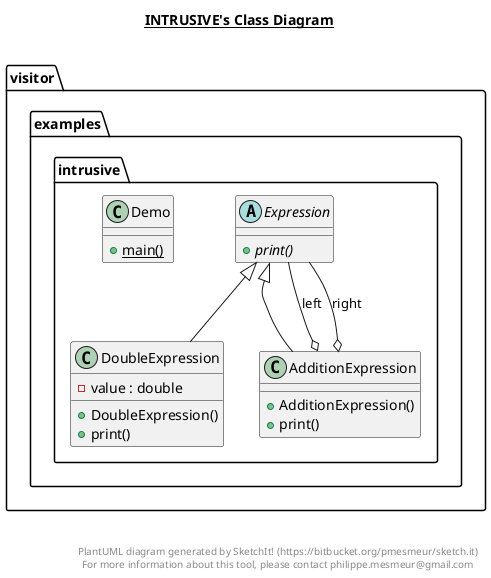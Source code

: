 @startuml

title __INTRUSIVE's Class Diagram__\n

  namespace visitor.examples.intrusive {
    class visitor.examples.intrusive.AdditionExpression {
        + AdditionExpression()
        + print()
    }
  }
  

  namespace visitor.examples.intrusive {
    class visitor.examples.intrusive.Demo {
        {static} + main()
    }
  }
  

  namespace visitor.examples.intrusive {
    class visitor.examples.intrusive.DoubleExpression {
        - value : double
        + DoubleExpression()
        + print()
    }
  }
  

  namespace visitor.examples.intrusive {
    abstract class visitor.examples.intrusive.Expression {
        {abstract} + print()
    }
  }
  

  visitor.examples.intrusive.AdditionExpression -up-|> visitor.examples.intrusive.Expression
  visitor.examples.intrusive.AdditionExpression o-- visitor.examples.intrusive.Expression : left
  visitor.examples.intrusive.AdditionExpression o-- visitor.examples.intrusive.Expression : right
  visitor.examples.intrusive.DoubleExpression -up-|> visitor.examples.intrusive.Expression


right footer


PlantUML diagram generated by SketchIt! (https://bitbucket.org/pmesmeur/sketch.it)
For more information about this tool, please contact philippe.mesmeur@gmail.com
endfooter

@enduml
